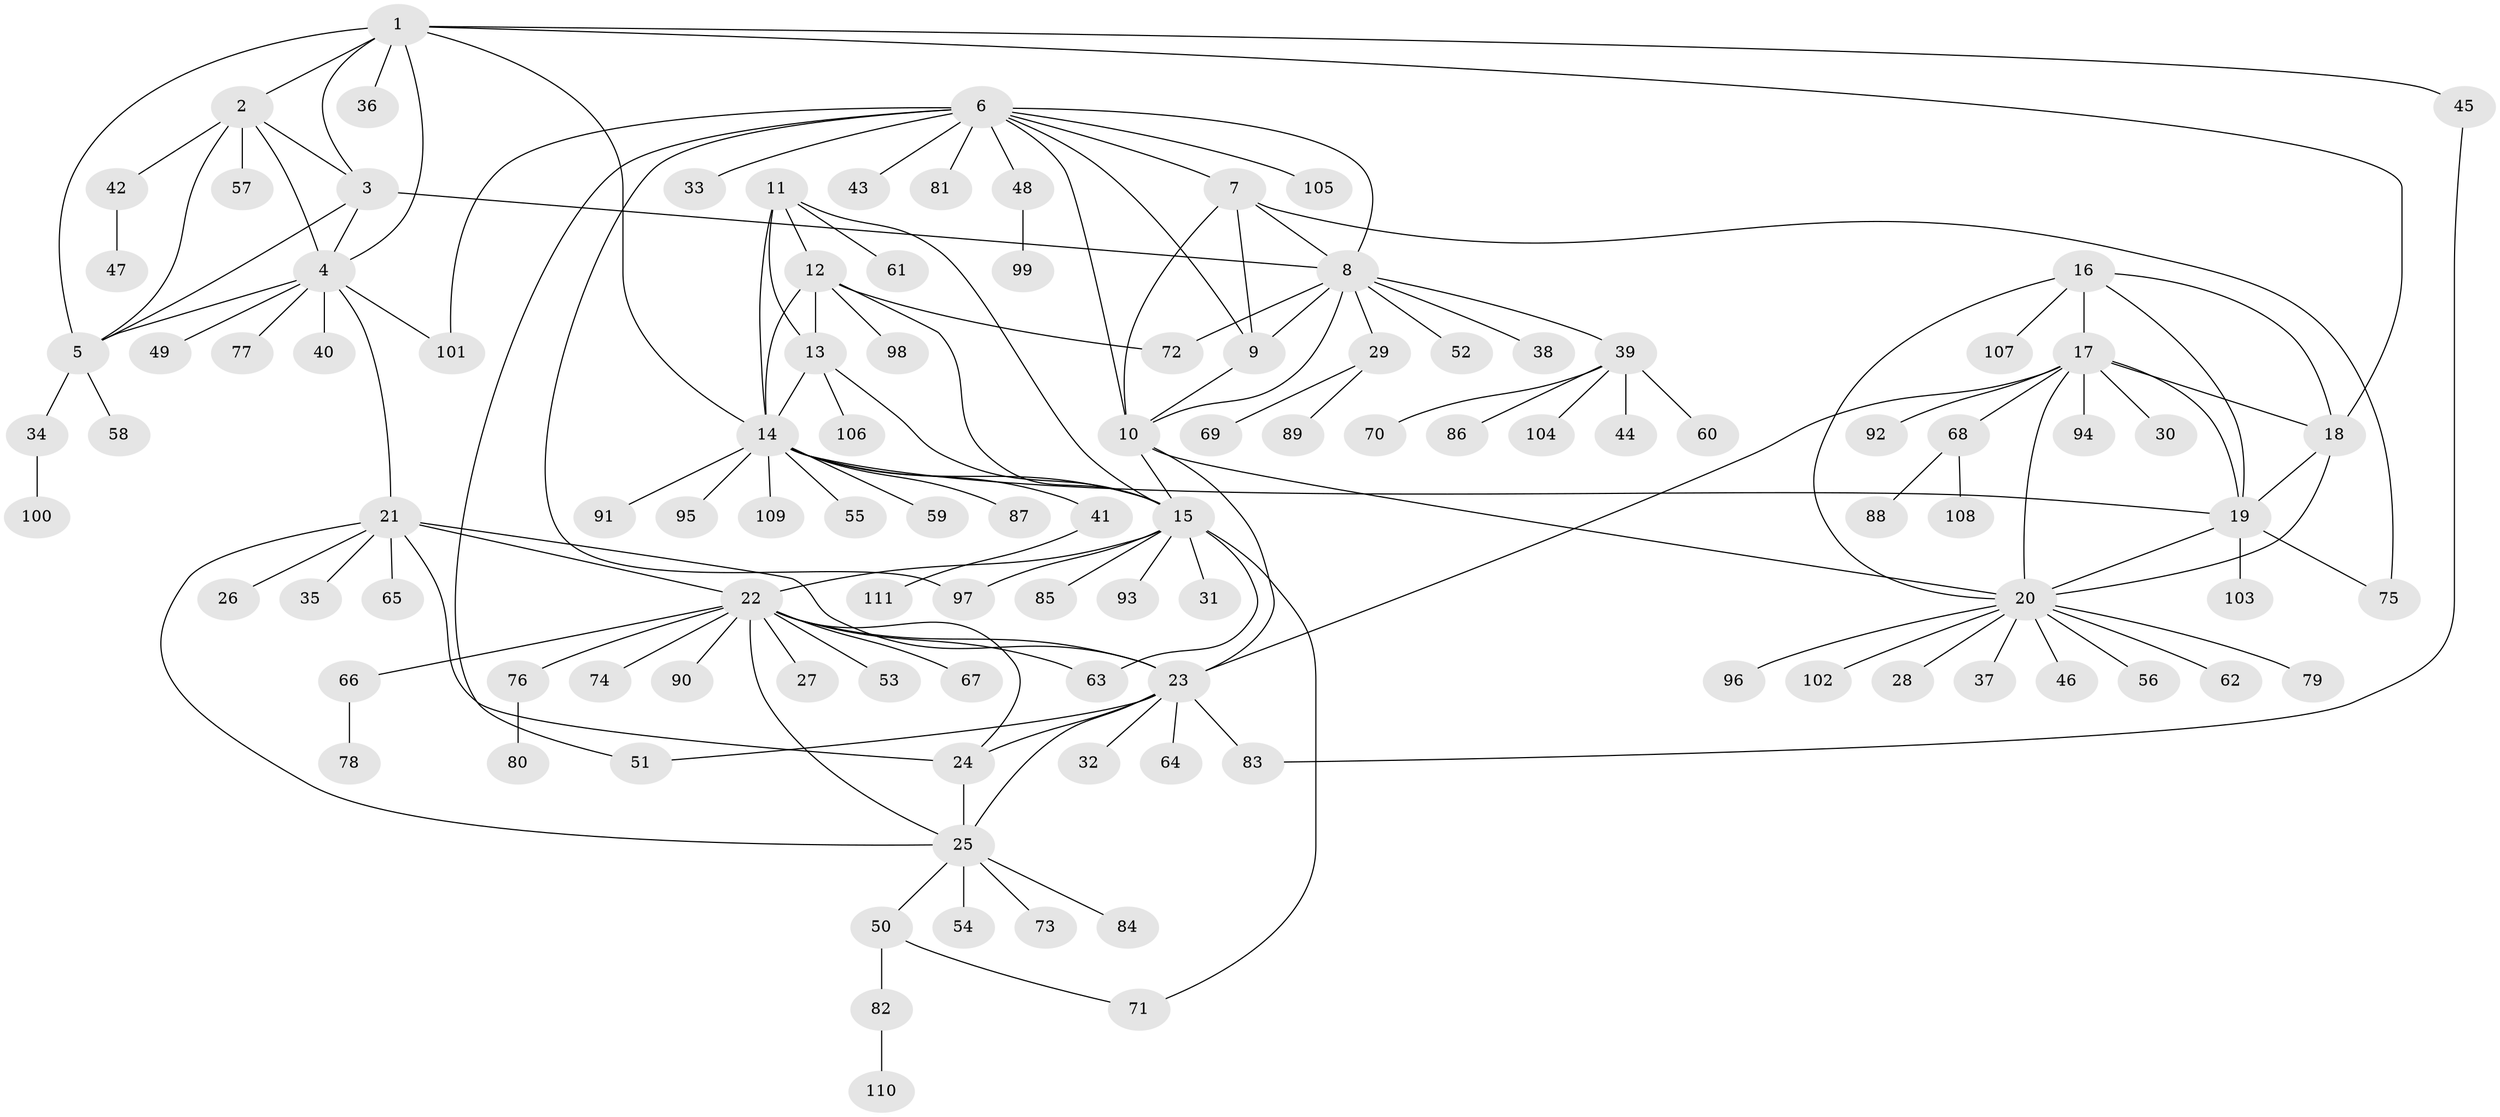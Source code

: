 // Generated by graph-tools (version 1.1) at 2025/50/03/09/25 03:50:29]
// undirected, 111 vertices, 154 edges
graph export_dot {
graph [start="1"]
  node [color=gray90,style=filled];
  1;
  2;
  3;
  4;
  5;
  6;
  7;
  8;
  9;
  10;
  11;
  12;
  13;
  14;
  15;
  16;
  17;
  18;
  19;
  20;
  21;
  22;
  23;
  24;
  25;
  26;
  27;
  28;
  29;
  30;
  31;
  32;
  33;
  34;
  35;
  36;
  37;
  38;
  39;
  40;
  41;
  42;
  43;
  44;
  45;
  46;
  47;
  48;
  49;
  50;
  51;
  52;
  53;
  54;
  55;
  56;
  57;
  58;
  59;
  60;
  61;
  62;
  63;
  64;
  65;
  66;
  67;
  68;
  69;
  70;
  71;
  72;
  73;
  74;
  75;
  76;
  77;
  78;
  79;
  80;
  81;
  82;
  83;
  84;
  85;
  86;
  87;
  88;
  89;
  90;
  91;
  92;
  93;
  94;
  95;
  96;
  97;
  98;
  99;
  100;
  101;
  102;
  103;
  104;
  105;
  106;
  107;
  108;
  109;
  110;
  111;
  1 -- 2;
  1 -- 3;
  1 -- 4;
  1 -- 5;
  1 -- 14;
  1 -- 18;
  1 -- 36;
  1 -- 45;
  2 -- 3;
  2 -- 4;
  2 -- 5;
  2 -- 42;
  2 -- 57;
  3 -- 4;
  3 -- 5;
  3 -- 8;
  4 -- 5;
  4 -- 21;
  4 -- 40;
  4 -- 49;
  4 -- 77;
  4 -- 101;
  5 -- 34;
  5 -- 58;
  6 -- 7;
  6 -- 8;
  6 -- 9;
  6 -- 10;
  6 -- 33;
  6 -- 43;
  6 -- 48;
  6 -- 51;
  6 -- 81;
  6 -- 97;
  6 -- 101;
  6 -- 105;
  7 -- 8;
  7 -- 9;
  7 -- 10;
  7 -- 75;
  8 -- 9;
  8 -- 10;
  8 -- 29;
  8 -- 38;
  8 -- 39;
  8 -- 52;
  8 -- 72;
  9 -- 10;
  10 -- 15;
  10 -- 20;
  10 -- 23;
  11 -- 12;
  11 -- 13;
  11 -- 14;
  11 -- 15;
  11 -- 61;
  12 -- 13;
  12 -- 14;
  12 -- 15;
  12 -- 72;
  12 -- 98;
  13 -- 14;
  13 -- 15;
  13 -- 106;
  14 -- 15;
  14 -- 19;
  14 -- 41;
  14 -- 55;
  14 -- 59;
  14 -- 87;
  14 -- 91;
  14 -- 95;
  14 -- 109;
  15 -- 22;
  15 -- 31;
  15 -- 63;
  15 -- 71;
  15 -- 85;
  15 -- 93;
  15 -- 97;
  16 -- 17;
  16 -- 18;
  16 -- 19;
  16 -- 20;
  16 -- 107;
  17 -- 18;
  17 -- 19;
  17 -- 20;
  17 -- 23;
  17 -- 30;
  17 -- 68;
  17 -- 92;
  17 -- 94;
  18 -- 19;
  18 -- 20;
  19 -- 20;
  19 -- 75;
  19 -- 103;
  20 -- 28;
  20 -- 37;
  20 -- 46;
  20 -- 56;
  20 -- 62;
  20 -- 79;
  20 -- 96;
  20 -- 102;
  21 -- 22;
  21 -- 23;
  21 -- 24;
  21 -- 25;
  21 -- 26;
  21 -- 35;
  21 -- 65;
  22 -- 23;
  22 -- 24;
  22 -- 25;
  22 -- 27;
  22 -- 53;
  22 -- 63;
  22 -- 66;
  22 -- 67;
  22 -- 74;
  22 -- 76;
  22 -- 90;
  23 -- 24;
  23 -- 25;
  23 -- 32;
  23 -- 51;
  23 -- 64;
  23 -- 83;
  24 -- 25;
  25 -- 50;
  25 -- 54;
  25 -- 73;
  25 -- 84;
  29 -- 69;
  29 -- 89;
  34 -- 100;
  39 -- 44;
  39 -- 60;
  39 -- 70;
  39 -- 86;
  39 -- 104;
  41 -- 111;
  42 -- 47;
  45 -- 83;
  48 -- 99;
  50 -- 71;
  50 -- 82;
  66 -- 78;
  68 -- 88;
  68 -- 108;
  76 -- 80;
  82 -- 110;
}
